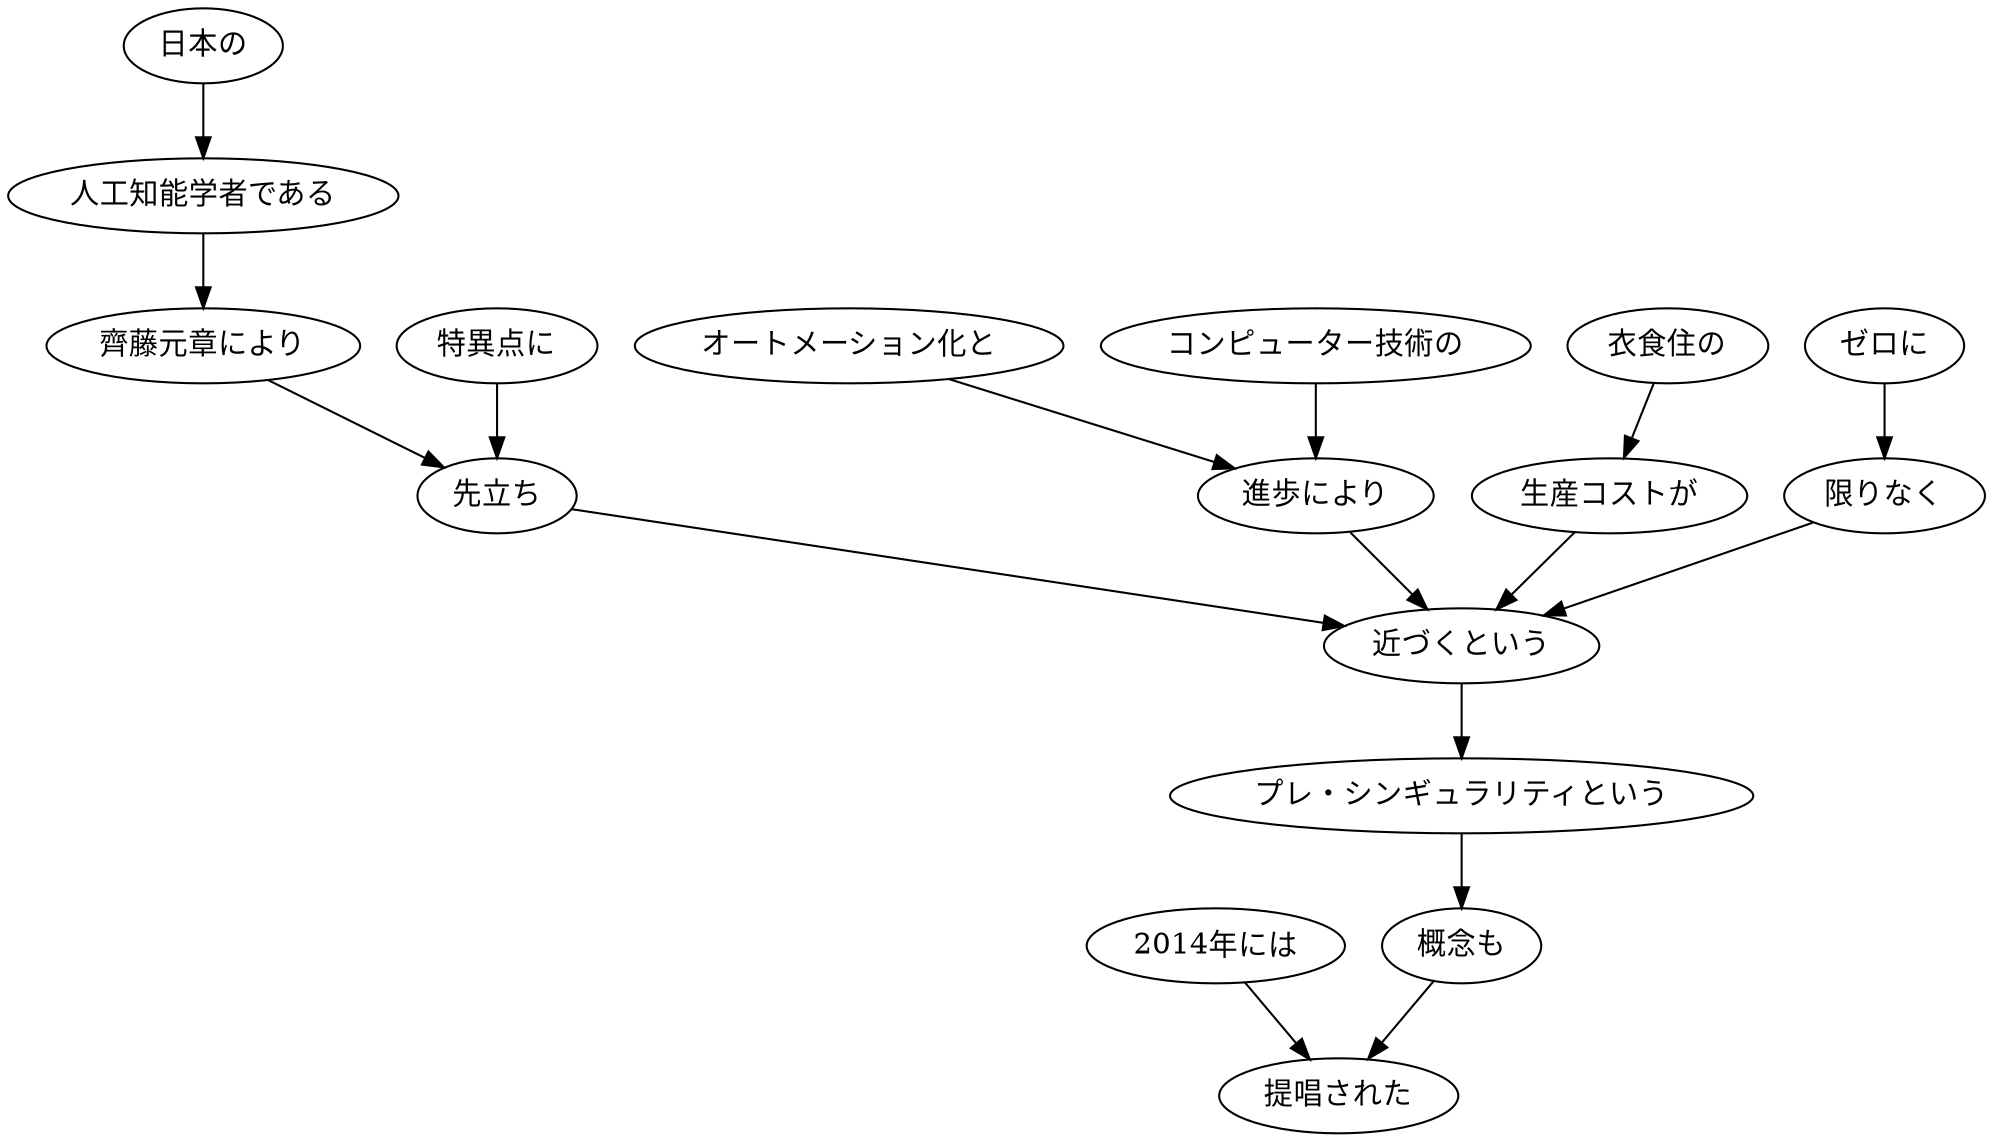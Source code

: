 // ans44
digraph {
	0 [label="2014年には"]
	16 [label="提唱された"]
	0 -> 16
	1 [label="日本の"]
	2 [label="人工知能学者である"]
	1 -> 2
	2 [label="人工知能学者である"]
	3 [label="齊藤元章により"]
	2 -> 3
	3 [label="齊藤元章により"]
	5 [label="先立ち"]
	3 -> 5
	4 [label="特異点に"]
	5 [label="先立ち"]
	4 -> 5
	5 [label="先立ち"]
	13 [label="近づくという"]
	5 -> 13
	6 [label="オートメーション化と"]
	8 [label="進歩により"]
	6 -> 8
	7 [label="コンピューター技術の"]
	8 [label="進歩により"]
	7 -> 8
	8 [label="進歩により"]
	13 [label="近づくという"]
	8 -> 13
	9 [label="衣食住の"]
	10 [label="生産コストが"]
	9 -> 10
	10 [label="生産コストが"]
	13 [label="近づくという"]
	10 -> 13
	11 [label="ゼロに"]
	12 [label="限りなく"]
	11 -> 12
	12 [label="限りなく"]
	13 [label="近づくという"]
	12 -> 13
	13 [label="近づくという"]
	14 [label="プレ・シンギュラリティという"]
	13 -> 14
	14 [label="プレ・シンギュラリティという"]
	15 [label="概念も"]
	14 -> 15
	15 [label="概念も"]
	16 [label="提唱された"]
	15 -> 16
}
